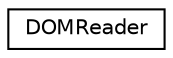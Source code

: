digraph "Graphical Class Hierarchy"
{
 // LATEX_PDF_SIZE
  edge [fontname="Helvetica",fontsize="10",labelfontname="Helvetica",labelfontsize="10"];
  node [fontname="Helvetica",fontsize="10",shape=record];
  rankdir="LR";
  Node0 [label="DOMReader",height=0.2,width=0.4,color="black", fillcolor="white", style="filled",URL="$classDOMReader.html",tooltip=" "];
}
